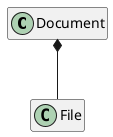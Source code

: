 @startuml
' Skryjeme atributy a metody, aby se zobrazily jen názvy tříd
hide empty members

' Definice klíčových doménových entit
class Document
class File


' Vztahy "has-a"
' Dokument se skládá ze souborů (kompozice - silný "has-a")
Document *-- File


@enduml
